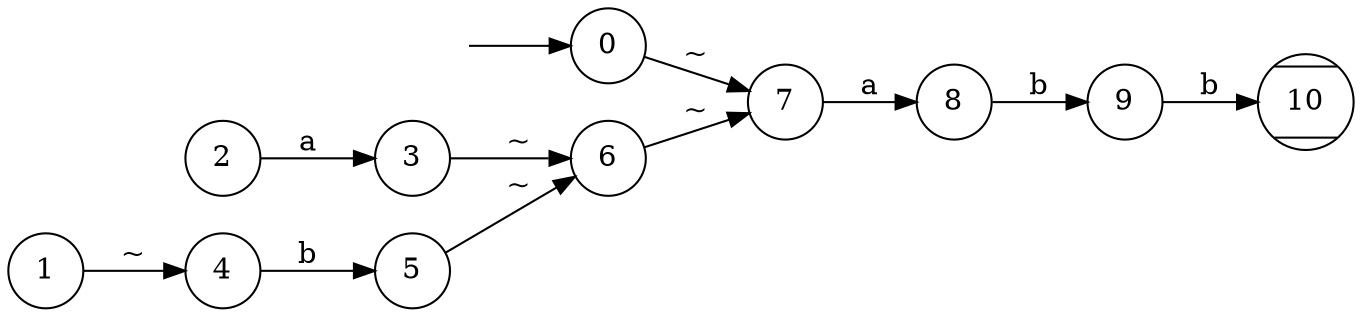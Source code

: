 digraph DFA {
  rankdir = LR;
  size = "10, 4";
  d2tstyleonly = true;
  node [shape = none]; " ";
  node [shape = Mcircle]; "10" ;
  node [shape = doublecircle]; "10" ;
  node [shape = circle];
  " " -> "0"
  "2"         ->  "3"         [label = "a"];
  "7"         ->  "8"         [label = "a"];
  "4"         ->  "5"         [label = "b"];
  "8"         ->  "9"         [label = "b"];
  "9"         ->  "10"        [label = "b"];
  "0"         ->  "7"         [label = "~"];
  "1"         ->  "4"         [label = "~"];
  "3"         ->  "6"         [label = "~"];
  "5"         ->  "6"         [label = "~"];
  "6"         ->  "7"         [label = "~"];
}